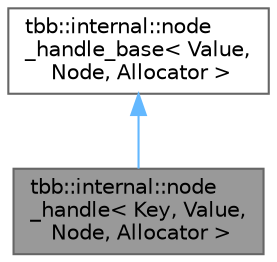 digraph "tbb::internal::node_handle&lt; Key, Value, Node, Allocator &gt;"
{
 // LATEX_PDF_SIZE
  bgcolor="transparent";
  edge [fontname=Helvetica,fontsize=10,labelfontname=Helvetica,labelfontsize=10];
  node [fontname=Helvetica,fontsize=10,shape=box,height=0.2,width=0.4];
  Node1 [id="Node000001",label="tbb::internal::node\l_handle\< Key, Value,\l Node, Allocator \>",height=0.2,width=0.4,color="gray40", fillcolor="grey60", style="filled", fontcolor="black",tooltip=" "];
  Node2 -> Node1 [id="edge1_Node000001_Node000002",dir="back",color="steelblue1",style="solid",tooltip=" "];
  Node2 [id="Node000002",label="tbb::internal::node\l_handle_base\< Value,\l Node, Allocator \>",height=0.2,width=0.4,color="gray40", fillcolor="white", style="filled",URL="$classtbb_1_1internal_1_1node__handle__base.html",tooltip=" "];
}
